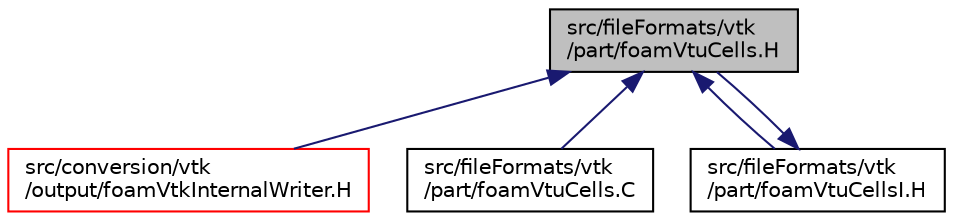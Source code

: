 digraph "src/fileFormats/vtk/part/foamVtuCells.H"
{
  bgcolor="transparent";
  edge [fontname="Helvetica",fontsize="10",labelfontname="Helvetica",labelfontsize="10"];
  node [fontname="Helvetica",fontsize="10",shape=record];
  Node1 [label="src/fileFormats/vtk\l/part/foamVtuCells.H",height=0.2,width=0.4,color="black", fillcolor="grey75", style="filled" fontcolor="black"];
  Node1 -> Node2 [dir="back",color="midnightblue",fontsize="10",style="solid",fontname="Helvetica"];
  Node2 [label="src/conversion/vtk\l/output/foamVtkInternalWriter.H",height=0.2,width=0.4,color="red",URL="$foamVtkInternalWriter_8H.html"];
  Node1 -> Node3 [dir="back",color="midnightblue",fontsize="10",style="solid",fontname="Helvetica"];
  Node3 [label="src/fileFormats/vtk\l/part/foamVtuCells.C",height=0.2,width=0.4,color="black",URL="$foamVtuCells_8C.html"];
  Node1 -> Node4 [dir="back",color="midnightblue",fontsize="10",style="solid",fontname="Helvetica"];
  Node4 [label="src/fileFormats/vtk\l/part/foamVtuCellsI.H",height=0.2,width=0.4,color="black",URL="$foamVtuCellsI_8H.html"];
  Node4 -> Node1 [dir="back",color="midnightblue",fontsize="10",style="solid",fontname="Helvetica"];
}
